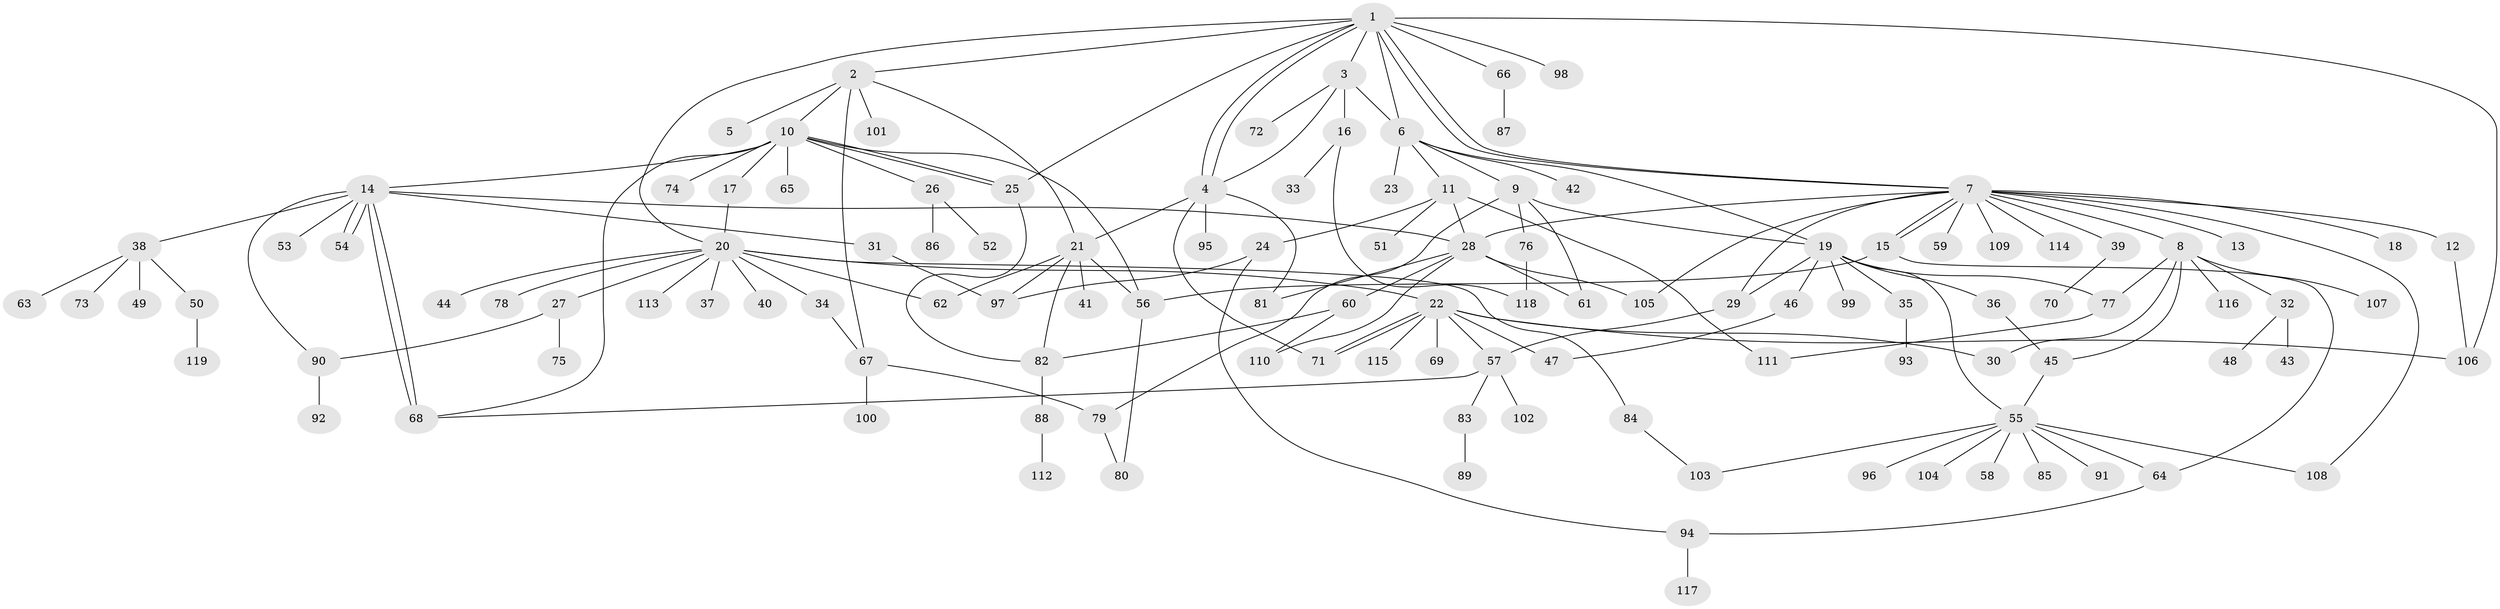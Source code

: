 // coarse degree distribution, {7: 0.08333333333333333, 3: 0.05555555555555555, 6: 0.2222222222222222, 1: 0.3333333333333333, 2: 0.1388888888888889, 10: 0.08333333333333333, 4: 0.05555555555555555, 5: 0.027777777777777776}
// Generated by graph-tools (version 1.1) at 2025/36/03/04/25 23:36:52]
// undirected, 119 vertices, 166 edges
graph export_dot {
  node [color=gray90,style=filled];
  1;
  2;
  3;
  4;
  5;
  6;
  7;
  8;
  9;
  10;
  11;
  12;
  13;
  14;
  15;
  16;
  17;
  18;
  19;
  20;
  21;
  22;
  23;
  24;
  25;
  26;
  27;
  28;
  29;
  30;
  31;
  32;
  33;
  34;
  35;
  36;
  37;
  38;
  39;
  40;
  41;
  42;
  43;
  44;
  45;
  46;
  47;
  48;
  49;
  50;
  51;
  52;
  53;
  54;
  55;
  56;
  57;
  58;
  59;
  60;
  61;
  62;
  63;
  64;
  65;
  66;
  67;
  68;
  69;
  70;
  71;
  72;
  73;
  74;
  75;
  76;
  77;
  78;
  79;
  80;
  81;
  82;
  83;
  84;
  85;
  86;
  87;
  88;
  89;
  90;
  91;
  92;
  93;
  94;
  95;
  96;
  97;
  98;
  99;
  100;
  101;
  102;
  103;
  104;
  105;
  106;
  107;
  108;
  109;
  110;
  111;
  112;
  113;
  114;
  115;
  116;
  117;
  118;
  119;
  1 -- 2;
  1 -- 3;
  1 -- 4;
  1 -- 4;
  1 -- 6;
  1 -- 7;
  1 -- 7;
  1 -- 20;
  1 -- 25;
  1 -- 66;
  1 -- 98;
  1 -- 106;
  2 -- 5;
  2 -- 10;
  2 -- 21;
  2 -- 67;
  2 -- 101;
  3 -- 4;
  3 -- 6;
  3 -- 16;
  3 -- 72;
  4 -- 21;
  4 -- 71;
  4 -- 81;
  4 -- 95;
  6 -- 9;
  6 -- 11;
  6 -- 19;
  6 -- 23;
  6 -- 42;
  7 -- 8;
  7 -- 12;
  7 -- 13;
  7 -- 15;
  7 -- 15;
  7 -- 18;
  7 -- 28;
  7 -- 29;
  7 -- 39;
  7 -- 59;
  7 -- 105;
  7 -- 108;
  7 -- 109;
  7 -- 114;
  8 -- 30;
  8 -- 32;
  8 -- 45;
  8 -- 77;
  8 -- 107;
  8 -- 116;
  9 -- 19;
  9 -- 61;
  9 -- 76;
  9 -- 79;
  10 -- 14;
  10 -- 17;
  10 -- 25;
  10 -- 25;
  10 -- 26;
  10 -- 56;
  10 -- 65;
  10 -- 68;
  10 -- 74;
  11 -- 24;
  11 -- 28;
  11 -- 51;
  11 -- 111;
  12 -- 106;
  14 -- 28;
  14 -- 31;
  14 -- 38;
  14 -- 53;
  14 -- 54;
  14 -- 54;
  14 -- 68;
  14 -- 68;
  14 -- 90;
  15 -- 56;
  15 -- 64;
  16 -- 33;
  16 -- 118;
  17 -- 20;
  19 -- 29;
  19 -- 35;
  19 -- 36;
  19 -- 46;
  19 -- 55;
  19 -- 77;
  19 -- 99;
  20 -- 22;
  20 -- 27;
  20 -- 34;
  20 -- 37;
  20 -- 40;
  20 -- 44;
  20 -- 62;
  20 -- 78;
  20 -- 84;
  20 -- 113;
  21 -- 41;
  21 -- 56;
  21 -- 62;
  21 -- 82;
  21 -- 97;
  22 -- 30;
  22 -- 47;
  22 -- 57;
  22 -- 69;
  22 -- 71;
  22 -- 71;
  22 -- 106;
  22 -- 115;
  24 -- 94;
  24 -- 97;
  25 -- 82;
  26 -- 52;
  26 -- 86;
  27 -- 75;
  27 -- 90;
  28 -- 60;
  28 -- 61;
  28 -- 81;
  28 -- 105;
  28 -- 110;
  29 -- 57;
  31 -- 97;
  32 -- 43;
  32 -- 48;
  34 -- 67;
  35 -- 93;
  36 -- 45;
  38 -- 49;
  38 -- 50;
  38 -- 63;
  38 -- 73;
  39 -- 70;
  45 -- 55;
  46 -- 47;
  50 -- 119;
  55 -- 58;
  55 -- 64;
  55 -- 85;
  55 -- 91;
  55 -- 96;
  55 -- 103;
  55 -- 104;
  55 -- 108;
  56 -- 80;
  57 -- 68;
  57 -- 83;
  57 -- 102;
  60 -- 82;
  60 -- 110;
  64 -- 94;
  66 -- 87;
  67 -- 79;
  67 -- 100;
  76 -- 118;
  77 -- 111;
  79 -- 80;
  82 -- 88;
  83 -- 89;
  84 -- 103;
  88 -- 112;
  90 -- 92;
  94 -- 117;
}
